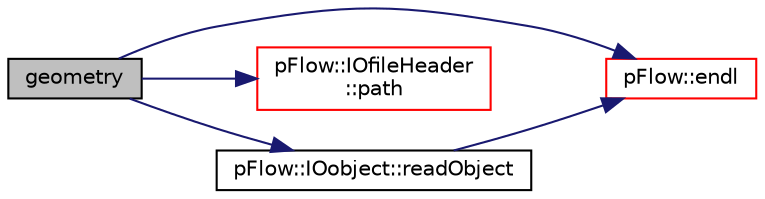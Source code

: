 digraph "geometry"
{
 // LATEX_PDF_SIZE
  edge [fontname="Helvetica",fontsize="10",labelfontname="Helvetica",labelfontsize="10"];
  node [fontname="Helvetica",fontsize="10",shape=record];
  rankdir="LR";
  Node1 [label="geometry",height=0.2,width=0.4,color="black", fillcolor="grey75", style="filled", fontcolor="black",tooltip="Construct from controlSystem and property, for reading from file."];
  Node1 -> Node2 [color="midnightblue",fontsize="10",style="solid",fontname="Helvetica"];
  Node2 [label="pFlow::endl",height=0.2,width=0.4,color="red", fillcolor="white", style="filled",URL="$namespacepFlow.html#aba8f0c455a3fdb4b05ad33a25b13b189",tooltip="Add newline and flush stream."];
  Node1 -> Node4 [color="midnightblue",fontsize="10",style="solid",fontname="Helvetica"];
  Node4 [label="pFlow::IOfileHeader\l::path",height=0.2,width=0.4,color="red", fillcolor="white", style="filled",URL="$classpFlow_1_1IOfileHeader.html#ae1921a7f20c43d1438221946e607c488",tooltip=" "];
  Node1 -> Node6 [color="midnightblue",fontsize="10",style="solid",fontname="Helvetica"];
  Node6 [label="pFlow::IOobject::readObject",height=0.2,width=0.4,color="black", fillcolor="white", style="filled",URL="$classpFlow_1_1IOobject.html#a56a17cd8322aee7227a30824c5f5107b",tooltip=" "];
  Node6 -> Node2 [color="midnightblue",fontsize="10",style="solid",fontname="Helvetica"];
}
